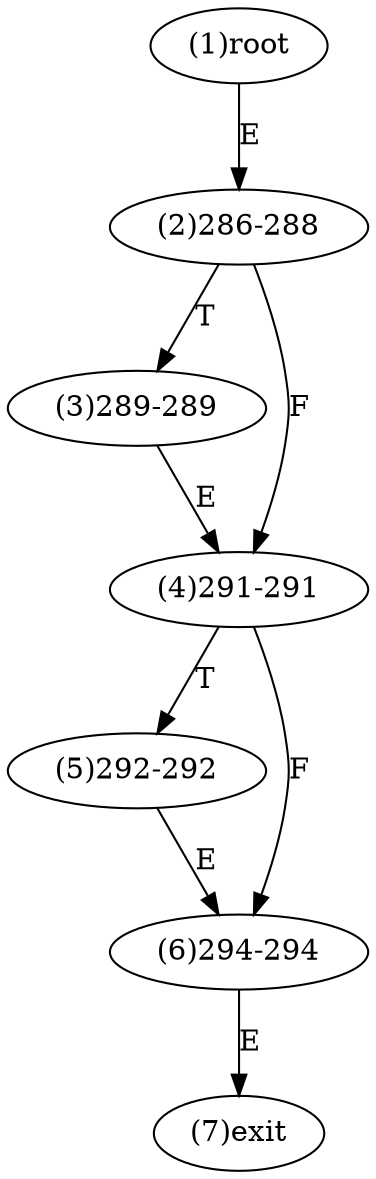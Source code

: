 digraph "" { 
1[ label="(1)root"];
2[ label="(2)286-288"];
3[ label="(3)289-289"];
4[ label="(4)291-291"];
5[ label="(5)292-292"];
6[ label="(6)294-294"];
7[ label="(7)exit"];
1->2[ label="E"];
2->4[ label="F"];
2->3[ label="T"];
3->4[ label="E"];
4->6[ label="F"];
4->5[ label="T"];
5->6[ label="E"];
6->7[ label="E"];
}